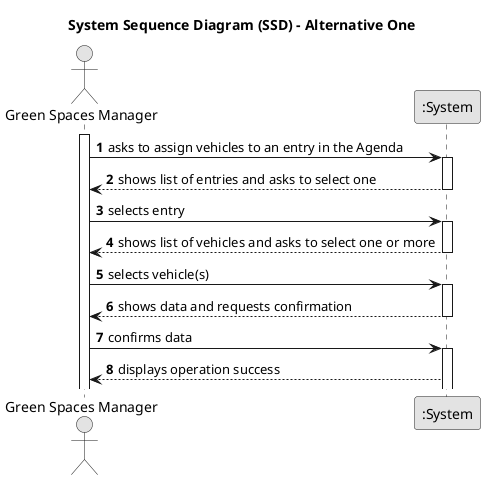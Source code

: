 @startuml
skinparam monochrome true
skinparam packageStyle rectangle
skinparam shadowing false

title System Sequence Diagram (SSD) - Alternative One

autonumber

actor "Green Spaces Manager" as GSM
participant ":System" as System

activate GSM

    GSM -> System : asks to assign vehicles to an entry in the Agenda
    activate System

        System --> GSM : shows list of entries and asks to select one
    deactivate System

    GSM -> System : selects entry
    activate System

    System --> GSM : shows list of vehicles and asks to select one or more
    deactivate System

    GSM -> System : selects vehicle(s)
    activate System

    System --> GSM : shows data and requests confirmation
    deactivate System

    GSM -> System : confirms data
    activate System

    System --> GSM : displays operation success

@enduml
